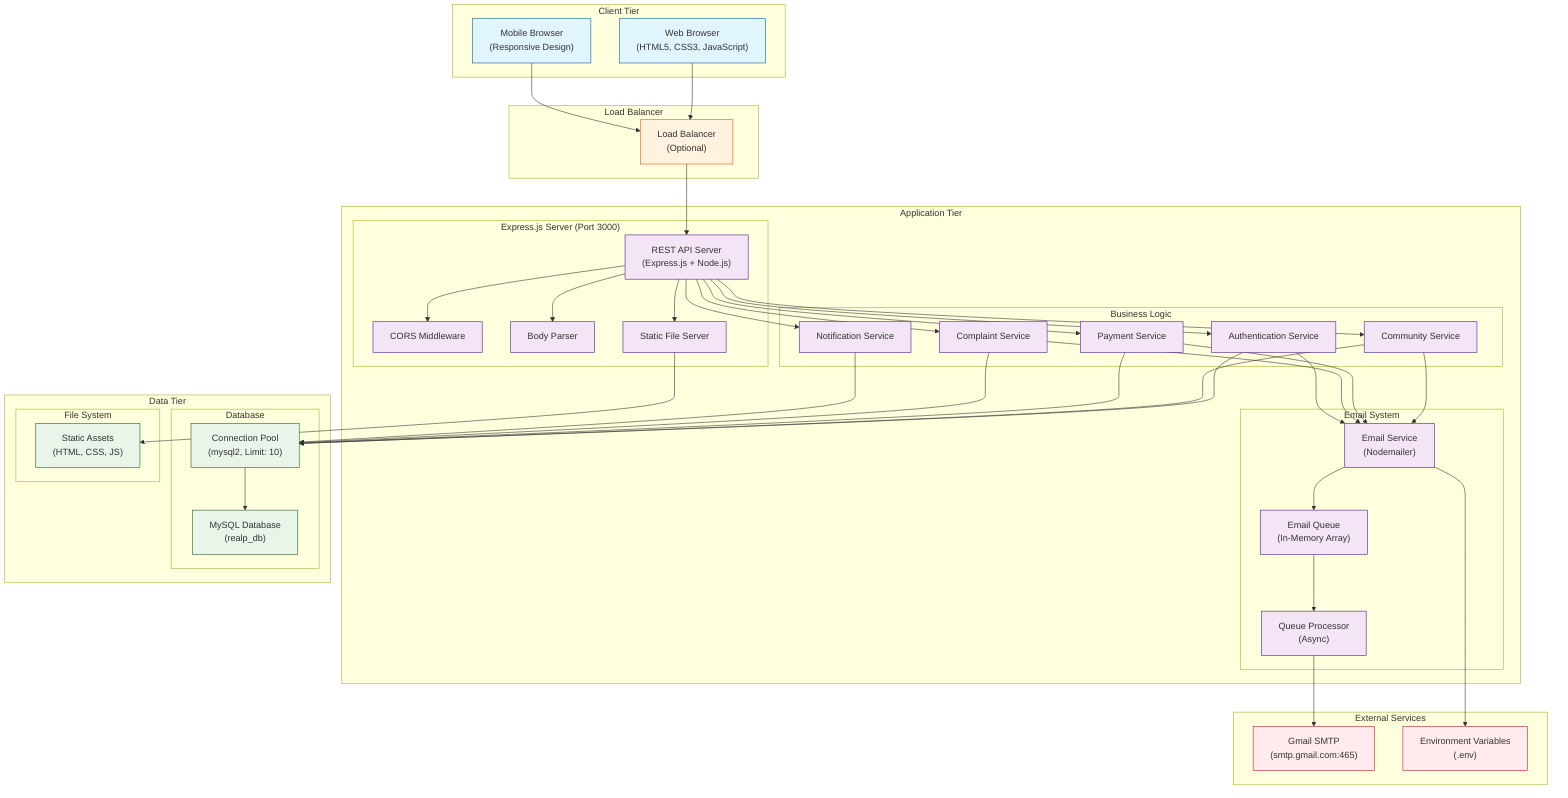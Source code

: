graph TB
    subgraph "Client Tier"
        WEB["Web Browser\n(HTML5, CSS3, JavaScript)"]
        MOBILE["Mobile Browser\n(Responsive Design)"]
    end
    
    subgraph "Load Balancer"
        LB["Load Balancer\n(Optional)"]
    end
    
    subgraph "Application Tier"
        subgraph "Express.js Server (Port 3000)"
            API["REST API Server\n(Express.js + Node.js)"]
            MW_CORS["CORS Middleware"]
            MW_BODY["Body Parser"]
            MW_STATIC["Static File Server"]
        end
        
        subgraph "Business Logic"
            AUTH["Authentication Service"]
            COMMUNITY["Community Service"]
            PAYMENT["Payment Service"]
            COMPLAINT["Complaint Service"]
            NOTIFICATION["Notification Service"]
        end
        
        subgraph "Email System"
            EMAIL["Email Service\n(Nodemailer)"]
            QUEUE["Email Queue\n(In-Memory Array)"]
            PROCESSOR["Queue Processor\n(Async)"]
        end
    end
    
    subgraph "Data Tier"
        subgraph "Database"
            DB["MySQL Database\n(realp_db)"]
            POOL["Connection Pool\n(mysql2, Limit: 10)"]
        end
        
        subgraph "File System"
            STATIC["Static Assets\n(HTML, CSS, JS)"]
        end
    end
    
    subgraph "External Services"
        SMTP["Gmail SMTP\n(smtp.gmail.com:465)"]
        ENV["Environment Variables\n(.env)"]
    end
    
    WEB --> LB
    MOBILE --> LB
    LB --> API
    API --> MW_CORS
    API --> MW_BODY
    API --> MW_STATIC
    MW_STATIC --> STATIC
    
    API --> AUTH
    API --> COMMUNITY
    API --> PAYMENT
    API --> COMPLAINT
    API --> NOTIFICATION
    
    AUTH --> POOL
    COMMUNITY --> POOL
    PAYMENT --> POOL
    COMPLAINT --> POOL
    NOTIFICATION --> POOL
    
    COMMUNITY --> EMAIL
    PAYMENT --> EMAIL
    COMPLAINT --> EMAIL
    AUTH --> EMAIL
    
    EMAIL --> QUEUE
    QUEUE --> PROCESSOR
    PROCESSOR --> SMTP
    
    POOL --> DB
    EMAIL --> ENV
    
    classDef client fill:#e1f5fe,stroke:#01579b
    classDef lb fill:#fff3e0,stroke:#e65100
    classDef app fill:#f3e5f5,stroke:#4a148c
    classDef data fill:#e8f5e8,stroke:#1b5e20
    classDef external fill:#ffebee,stroke:#b71c1c
    
    class WEB,MOBILE client
    class LB lb
    class API,MW_CORS,MW_BODY,MW_STATIC,AUTH,COMMUNITY,PAYMENT,COMPLAINT,NOTIFICATION,EMAIL,QUEUE,PROCESSOR app
    class DB,POOL,STATIC data
    class SMTP,ENV external